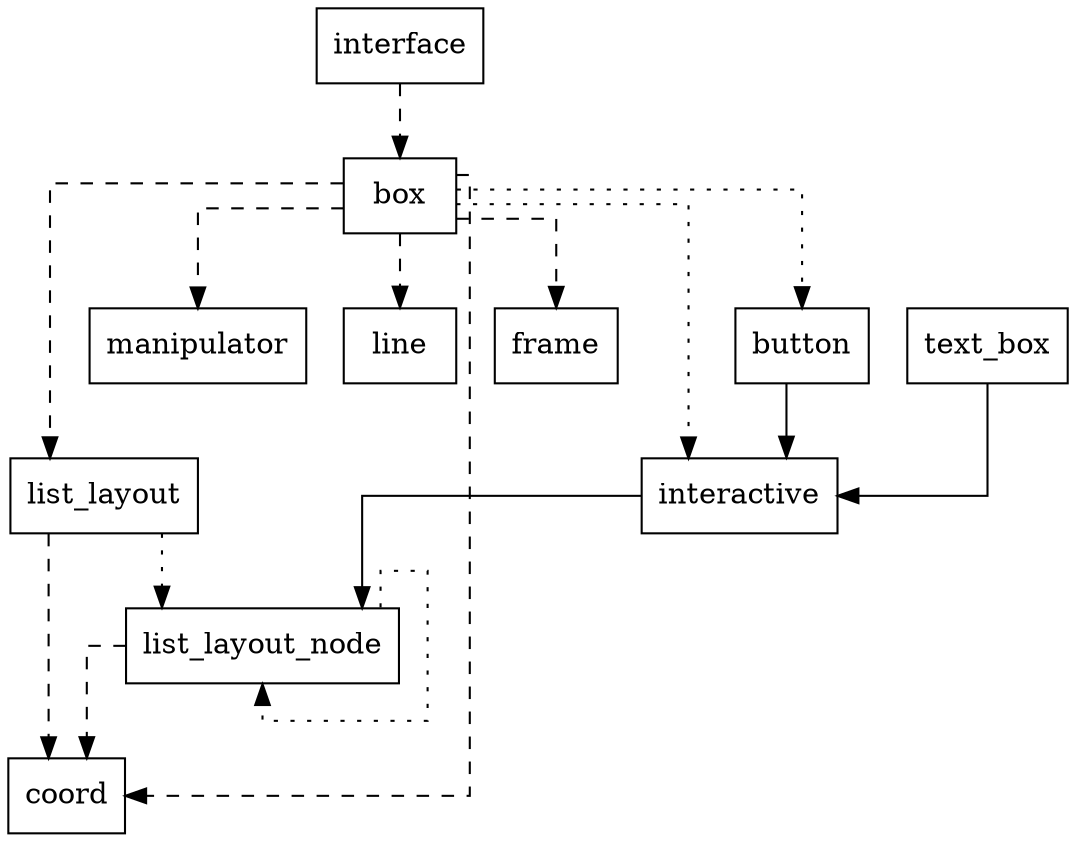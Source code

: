 /*
* dashed | HAS-A
* dotted | HAS-PTR-TO
* Solid | IS-A
*/
digraph UI
{
    fontpath = "/Downloads/sf-florencesans/TrueType"
    fontname = "SFFlorencesans.ttf"

    graph [splines=ortho]

    interface [shape = rectangle]
    box [shape = rectangle]
    coord [shape = rectangle]
    list_layout [shape = rectangle]
    manipulator [shape = rectangle]
    line [shape = rectangle]
    frame [shape = rectangle]
    interactive [shape = rectangle]
    button [shape = rectangle]
    text_box [shape = rectangle]
    list_layout_node [shape = rectangle]

    interface -> box [style = dashed]
    box -> {frame, line, coord, list_layout, manipulator} [style = dashed]
    box -> {interactive, button} [style = dotted]
    
    text_box -> interactive [style = solid]
    button -> interactive [style = solid]
    interactive -> list_layout_node [style = solid]
    list_layout_node -> list_layout_node [style = dotted]
    list_layout_node -> coord [style = dashed]

    list_layout -> list_layout_node [style = dotted]
    list_layout -> coord [style = dashed]
}

digraph hosp
{
    fontpath = "/Downloads/sf-florencesans/TrueType"
    fontname = "SFFlorencesans.ttf"

    graph [splines=ortho]
    phone [shape = rectangle]
    Time [shape = rectangle]
    Date [shape = rectangle]
    address [shape = rectangle]
    disease [shape = rectangle]
    insurance [shape = rectangle]
    medicine [shape = rectangle]
    transaction [shape = rectangle]
    person [shape = rectangle]
    userid [shape = rectangle]
    employee [shape = rectangle]
    doctor [shape = rectangle]
    nurse [shape = rectangle]
    receptionist [shape = rectangle]
    hospital [shape = rectangle]
    patient [shape = rectangle]

    insurance -> Date [style = dashed]
    transaction -> {Date, Time} [style = dashed]
    person -> {Date, address, Time} [style = dashed]

    employee -> person [style = solid]
    employee -> {Time, userid} [style = dashed]
    doctor -> employee [style = solid]
    nurse -> employee [style = solid]
    receptionist -> employee [style = solid]

    hospital -> {transaction, patient, medicine, Date} [style = dashed]

    patient -> person [style = solid]
    patient -> {disease, phone, insurance, Date} [style = dashed]
}

digraph key
{
    fontpath = "/Downloads/sf-florencesans/TrueType"
    fontname = "SFFlorencesans.ttf"

    label="Key";
    labelloc = top;
    
    rankdir = LR

    {
        child [label = "A", shape = rectangle]
        parent [label = "B", shape = rectangle]
        child -> parent [style = solid] 
        k1 [shape=plaintext, style=solid, label="\lA inherits from B\l", width=3.5]
    }

    {
        container[label = "A", shape = rectangle]
        element[label = "B", shape = rectangle]
        container -> element [style = dashed]
        k2[shape=plaintext, style=solid, label="A has an object of type B\l", width=3.5]
    }

    {
        H[label = "A", shape = rectangle]
        J[label = "B", shape = rectangle]
        H -> J [style = dotted]
        k3[shape=plaintext, style=solid, label="\lA has a pointer to an object of type B\l", width=3.5]
    }

    {rank = source; k3 k2 k1}

}

digraph main_flowchart
{
    fontpath = "/Downloads/sf-florencesans/TrueType"
    fontname = "SFFlorencesans.ttf"

    start[shape="box", style=rounded];
    end[shape="box", style=rounded];

    start -> clrscr -> log1 -> init -> log2 -> end

    clrscr [shape="parallelogram", style="", label = "ui::clrscr()"]
    log1 [shape="parallelogram", style="", label = "interface::log_this()"]
    init [shape="parallelogram", style="", label = "interface::init()"]
    log2 [shape="parallelogram", style="", label = "interface::log_this()"]
}